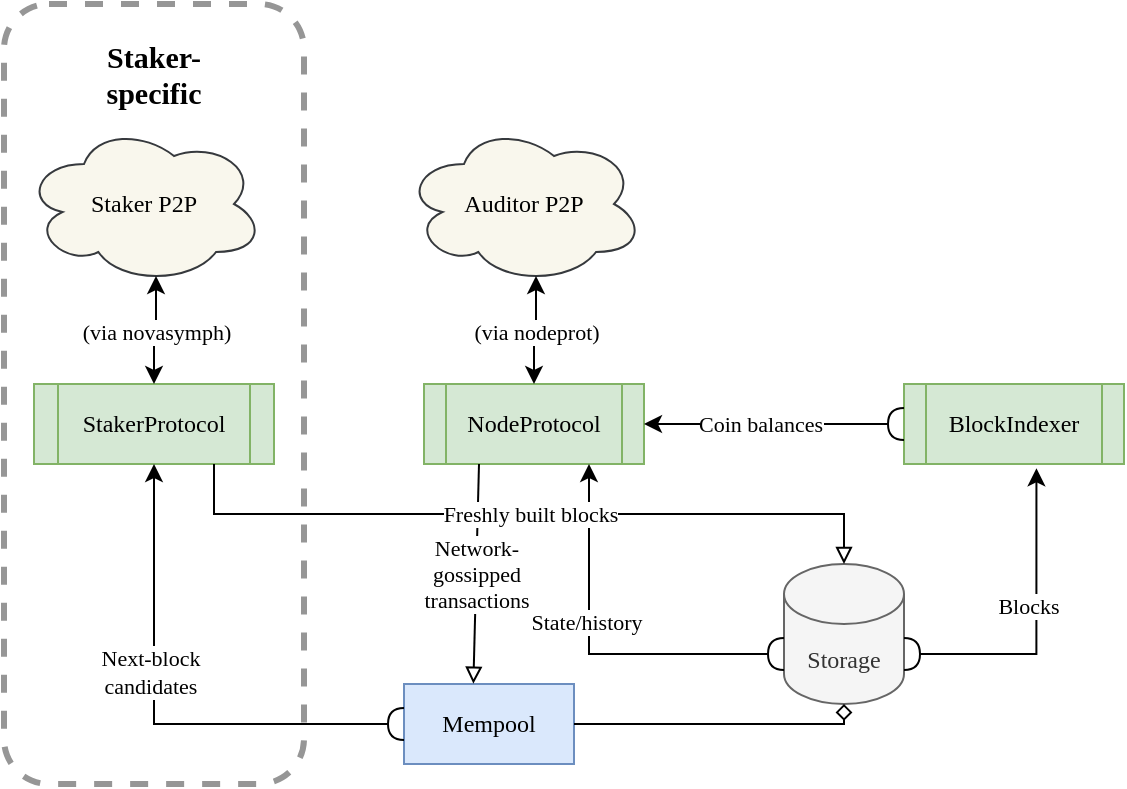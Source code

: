 <mxfile version="15.8.4" type="device"><diagram id="m4niS-OSDo4e3kgSJSWA" name="Page-1"><mxGraphModel dx="926" dy="947" grid="1" gridSize="10" guides="1" tooltips="1" connect="1" arrows="1" fold="1" page="1" pageScale="1" pageWidth="100" pageHeight="100" math="0" shadow="0"><root><mxCell id="0"/><mxCell id="1" parent="0"/><mxCell id="3ptNQllW88kXl2b5xXx_-35" value="" style="rounded=1;whiteSpace=wrap;html=1;fontFamily=Iosevka Aile;fillColor=none;dashed=1;strokeWidth=3;glass=0;shadow=0;strokeColor=#969696;" vertex="1" parent="1"><mxGeometry x="-90" y="-130" width="150" height="390" as="geometry"/></mxCell><mxCell id="3ptNQllW88kXl2b5xXx_-5" value="NodeProtocol" style="shape=process;whiteSpace=wrap;html=1;backgroundOutline=1;fontFamily=Iosevka Aile;fillColor=#d5e8d4;strokeColor=#82b366;" vertex="1" parent="1"><mxGeometry x="120" y="60" width="110" height="40" as="geometry"/></mxCell><mxCell id="3ptNQllW88kXl2b5xXx_-6" value="Storage" style="shape=cylinder3;whiteSpace=wrap;html=1;boundedLbl=1;backgroundOutline=1;size=15;fontFamily=Iosevka Aile;fillColor=#f5f5f5;strokeColor=#666666;fontColor=#333333;" vertex="1" parent="1"><mxGeometry x="300" y="150" width="60" height="70" as="geometry"/></mxCell><mxCell id="3ptNQllW88kXl2b5xXx_-7" value="BlockIndexer" style="shape=process;whiteSpace=wrap;html=1;backgroundOutline=1;fontFamily=Iosevka Aile;fillColor=#d5e8d4;strokeColor=#82b366;" vertex="1" parent="1"><mxGeometry x="360" y="60" width="110" height="40" as="geometry"/></mxCell><mxCell id="3ptNQllW88kXl2b5xXx_-9" value="" style="endArrow=classic;html=1;rounded=0;exitX=0;exitY=0;exitDx=0;exitDy=45;entryX=0.75;entryY=1;entryDx=0;entryDy=0;startArrow=halfCircle;startFill=0;endFill=1;exitPerimeter=0;edgeStyle=orthogonalEdgeStyle;fontFamily=Iosevka Aile;" edge="1" parent="1" source="3ptNQllW88kXl2b5xXx_-6" target="3ptNQllW88kXl2b5xXx_-5"><mxGeometry width="50" height="50" relative="1" as="geometry"><mxPoint x="192.5" y="170" as="sourcePoint"/><mxPoint x="262.5" y="170" as="targetPoint"/></mxGeometry></mxCell><mxCell id="3ptNQllW88kXl2b5xXx_-20" value="State/history" style="edgeLabel;html=1;align=center;verticalAlign=middle;resizable=0;points=[];fontFamily=Iosevka Aile;" vertex="1" connectable="0" parent="3ptNQllW88kXl2b5xXx_-9"><mxGeometry x="0.183" y="2" relative="1" as="geometry"><mxPoint as="offset"/></mxGeometry></mxCell><mxCell id="3ptNQllW88kXl2b5xXx_-10" value="" style="endArrow=classic;html=1;rounded=0;exitX=1;exitY=0;exitDx=0;exitDy=45;entryX=0.602;entryY=1.054;entryDx=0;entryDy=0;startArrow=halfCircle;startFill=0;endFill=1;exitPerimeter=0;edgeStyle=orthogonalEdgeStyle;entryPerimeter=0;fontFamily=Iosevka Aile;" edge="1" parent="1" source="3ptNQllW88kXl2b5xXx_-6" target="3ptNQllW88kXl2b5xXx_-7"><mxGeometry width="50" height="50" relative="1" as="geometry"><mxPoint x="467.5" y="205" as="sourcePoint"/><mxPoint x="402.5" y="130" as="targetPoint"/></mxGeometry></mxCell><mxCell id="3ptNQllW88kXl2b5xXx_-22" value="Blocks" style="edgeLabel;html=1;align=center;verticalAlign=middle;resizable=0;points=[];fontFamily=Iosevka Aile;" vertex="1" connectable="0" parent="3ptNQllW88kXl2b5xXx_-10"><mxGeometry x="0.129" y="4" relative="1" as="geometry"><mxPoint as="offset"/></mxGeometry></mxCell><mxCell id="3ptNQllW88kXl2b5xXx_-12" value="Mempool" style="shape=rectangle;whiteSpace=wrap;html=1;backgroundOutline=1;fontFamily=Iosevka Aile;rounded=0;perimeter=rectanglePerimeter;fillColor=#dae8fc;strokeColor=#6c8ebf;" vertex="1" parent="1"><mxGeometry x="110" y="210" width="85" height="40" as="geometry"/></mxCell><mxCell id="3ptNQllW88kXl2b5xXx_-15" value="" style="endArrow=diamond;startArrow=none;html=1;rounded=0;fontFamily=Iosevka Aile;entryX=0.5;entryY=1;entryDx=0;entryDy=0;entryPerimeter=0;startFill=0;endFill=0;edgeStyle=orthogonalEdgeStyle;elbow=vertical;" edge="1" parent="1" source="3ptNQllW88kXl2b5xXx_-12" target="3ptNQllW88kXl2b5xXx_-6"><mxGeometry width="50" height="50" relative="1" as="geometry"><mxPoint x="162.5" y="360" as="sourcePoint"/><mxPoint x="212.5" y="310" as="targetPoint"/></mxGeometry></mxCell><mxCell id="3ptNQllW88kXl2b5xXx_-17" value="" style="endArrow=classic;html=1;rounded=0;exitX=0;exitY=0.5;exitDx=0;exitDy=0;entryX=1;entryY=0.5;entryDx=0;entryDy=0;startArrow=halfCircle;startFill=0;endFill=1;edgeStyle=orthogonalEdgeStyle;fontFamily=Iosevka Aile;" edge="1" parent="1" source="3ptNQllW88kXl2b5xXx_-7" target="3ptNQllW88kXl2b5xXx_-5"><mxGeometry width="50" height="50" relative="1" as="geometry"><mxPoint x="290" y="42.84" as="sourcePoint"/><mxPoint x="356.22" y="-30.0" as="targetPoint"/></mxGeometry></mxCell><mxCell id="3ptNQllW88kXl2b5xXx_-19" value="Coin balances" style="edgeLabel;html=1;align=center;verticalAlign=middle;resizable=0;points=[];fontFamily=Iosevka Aile;" vertex="1" connectable="0" parent="3ptNQllW88kXl2b5xXx_-17"><mxGeometry x="0.215" relative="1" as="geometry"><mxPoint x="7" as="offset"/></mxGeometry></mxCell><mxCell id="3ptNQllW88kXl2b5xXx_-21" value="Network-&lt;br&gt;gossipped&lt;br&gt;transactions" style="endArrow=block;html=1;rounded=0;fontFamily=Iosevka Aile;elbow=vertical;exitX=0.25;exitY=1;exitDx=0;exitDy=0;entryX=0.408;entryY=-0.004;entryDx=0;entryDy=0;entryPerimeter=0;endFill=0;" edge="1" parent="1" source="3ptNQllW88kXl2b5xXx_-5" target="3ptNQllW88kXl2b5xXx_-12"><mxGeometry width="50" height="50" relative="1" as="geometry"><mxPoint x="290" y="200" as="sourcePoint"/><mxPoint x="340" y="150" as="targetPoint"/></mxGeometry></mxCell><mxCell id="3ptNQllW88kXl2b5xXx_-23" value="Auditor P2P" style="ellipse;shape=cloud;whiteSpace=wrap;html=1;rounded=0;fontFamily=Iosevka Aile;fillColor=#f9f7ed;strokeColor=#36393d;" vertex="1" parent="1"><mxGeometry x="110" y="-70" width="120" height="80" as="geometry"/></mxCell><mxCell id="3ptNQllW88kXl2b5xXx_-24" value="(via nodeprot)" style="endArrow=classic;startArrow=classic;html=1;rounded=0;fontFamily=Iosevka Aile;elbow=vertical;entryX=0.55;entryY=0.95;entryDx=0;entryDy=0;entryPerimeter=0;exitX=0.5;exitY=0;exitDx=0;exitDy=0;edgeStyle=orthogonalEdgeStyle;" edge="1" parent="1" source="3ptNQllW88kXl2b5xXx_-5" target="3ptNQllW88kXl2b5xXx_-23"><mxGeometry width="50" height="50" relative="1" as="geometry"><mxPoint x="290" y="30" as="sourcePoint"/><mxPoint x="340" y="-20" as="targetPoint"/></mxGeometry></mxCell><mxCell id="3ptNQllW88kXl2b5xXx_-25" value="StakerProtocol" style="shape=process;whiteSpace=wrap;html=1;backgroundOutline=1;fontFamily=Iosevka Aile;fillColor=#d5e8d4;strokeColor=#82b366;" vertex="1" parent="1"><mxGeometry x="-75" y="60" width="120" height="40" as="geometry"/></mxCell><mxCell id="3ptNQllW88kXl2b5xXx_-27" value="" style="endArrow=classic;html=1;rounded=0;exitX=0;exitY=0.5;exitDx=0;exitDy=0;startArrow=halfCircle;startFill=0;endFill=1;fontFamily=Iosevka Aile;entryX=0.5;entryY=1;entryDx=0;entryDy=0;edgeStyle=orthogonalEdgeStyle;" edge="1" parent="1" source="3ptNQllW88kXl2b5xXx_-12" target="3ptNQllW88kXl2b5xXx_-25"><mxGeometry width="50" height="50" relative="1" as="geometry"><mxPoint x="57" y="195" as="sourcePoint"/><mxPoint x="70" y="100" as="targetPoint"/></mxGeometry></mxCell><mxCell id="3ptNQllW88kXl2b5xXx_-28" value="Next-block&lt;br&gt;candidates" style="edgeLabel;html=1;align=center;verticalAlign=middle;resizable=0;points=[];fontFamily=Iosevka Aile;" vertex="1" connectable="0" parent="3ptNQllW88kXl2b5xXx_-27"><mxGeometry x="0.183" y="2" relative="1" as="geometry"><mxPoint as="offset"/></mxGeometry></mxCell><mxCell id="3ptNQllW88kXl2b5xXx_-32" value="Freshly built blocks" style="endArrow=block;html=1;rounded=0;fontFamily=Iosevka Aile;elbow=vertical;entryX=0.5;entryY=0;entryDx=0;entryDy=0;entryPerimeter=0;endFill=0;edgeStyle=orthogonalEdgeStyle;exitX=0.75;exitY=1;exitDx=0;exitDy=0;" edge="1" parent="1" source="3ptNQllW88kXl2b5xXx_-25" target="3ptNQllW88kXl2b5xXx_-6"><mxGeometry width="50" height="50" relative="1" as="geometry"><mxPoint x="49.82" y="110.16" as="sourcePoint"/><mxPoint x="47.0" y="220.0" as="targetPoint"/></mxGeometry></mxCell><mxCell id="3ptNQllW88kXl2b5xXx_-33" value="Staker P2P" style="ellipse;shape=cloud;whiteSpace=wrap;html=1;rounded=0;fontFamily=Iosevka Aile;fillColor=#f9f7ed;strokeColor=#36393d;" vertex="1" parent="1"><mxGeometry x="-80" y="-70" width="120" height="80" as="geometry"/></mxCell><mxCell id="3ptNQllW88kXl2b5xXx_-34" value="(via novasymph)" style="endArrow=classic;startArrow=classic;html=1;rounded=0;fontFamily=Iosevka Aile;elbow=vertical;entryX=0.55;entryY=0.95;entryDx=0;entryDy=0;entryPerimeter=0;exitX=0.5;exitY=0;exitDx=0;exitDy=0;edgeStyle=orthogonalEdgeStyle;" edge="1" parent="1" source="3ptNQllW88kXl2b5xXx_-25" target="3ptNQllW88kXl2b5xXx_-33"><mxGeometry width="50" height="50" relative="1" as="geometry"><mxPoint x="185" y="70" as="sourcePoint"/><mxPoint x="186.0" y="16" as="targetPoint"/></mxGeometry></mxCell><mxCell id="3ptNQllW88kXl2b5xXx_-36" value="Staker-specific" style="text;html=1;strokeColor=none;fillColor=none;align=center;verticalAlign=middle;whiteSpace=wrap;rounded=0;shadow=0;glass=0;dashed=1;fontFamily=Iosevka Aile;fontStyle=1;fontSize=15;" vertex="1" parent="1"><mxGeometry x="-45" y="-110" width="60" height="30" as="geometry"/></mxCell></root></mxGraphModel></diagram></mxfile>